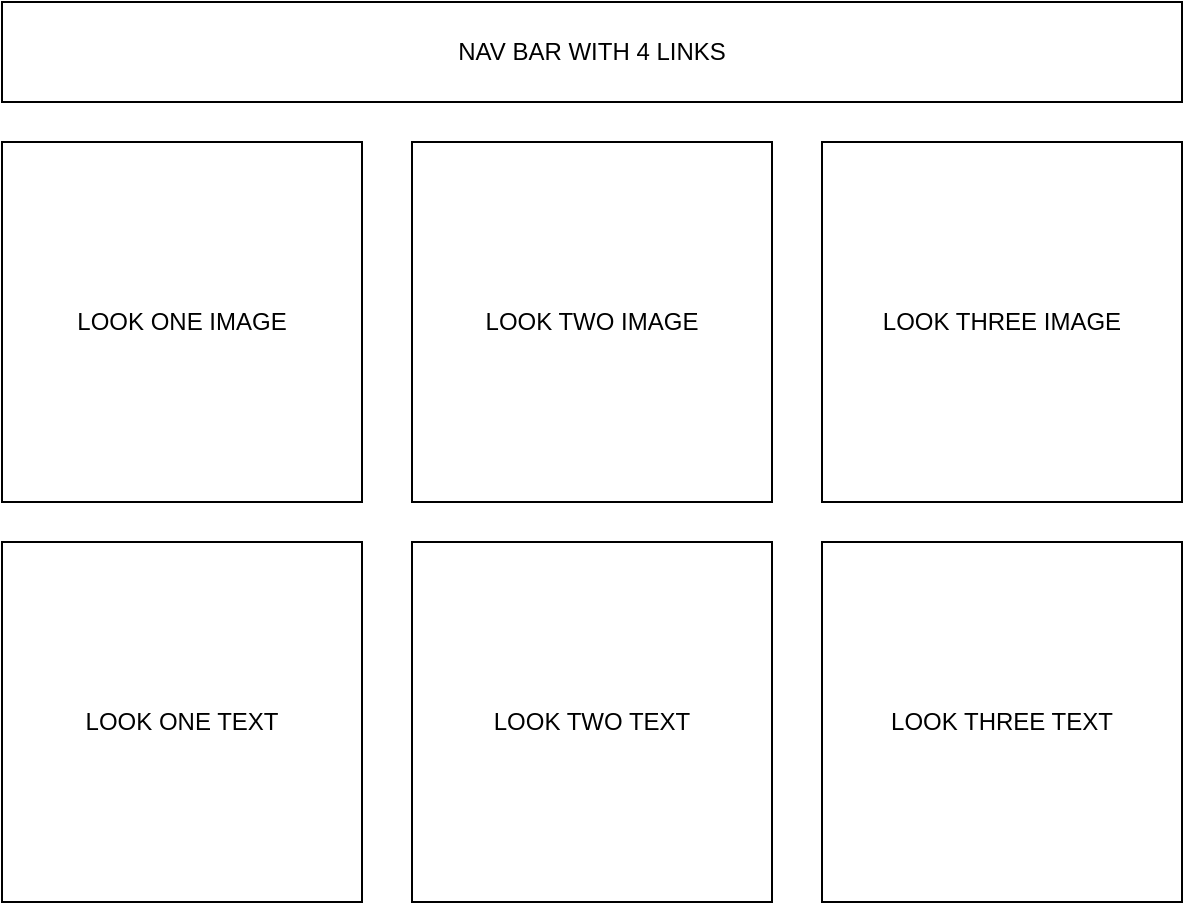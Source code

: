 <mxfile version="12.4.3" type="device" pages="1"><diagram id="pZkWcJFRRA5_onEbNzj4" name="Page-1"><mxGraphModel dx="1024" dy="534" grid="1" gridSize="10" guides="1" tooltips="1" connect="1" arrows="1" fold="1" page="1" pageScale="1" pageWidth="850" pageHeight="1100" math="0" shadow="0"><root><mxCell id="0"/><mxCell id="1" parent="0"/><mxCell id="Iwt7emSVHKKqMxqIA_Uk-1" value="NAV BAR WITH 4 LINKS" style="rounded=0;whiteSpace=wrap;html=1;" parent="1" vertex="1"><mxGeometry x="120" y="20" width="590" height="50" as="geometry"/></mxCell><mxCell id="RNYhh-zsk2Yd3eOlvduu-1" value="LOOK ONE IMAGE" style="whiteSpace=wrap;html=1;aspect=fixed;" vertex="1" parent="1"><mxGeometry x="120" y="90" width="180" height="180" as="geometry"/></mxCell><mxCell id="RNYhh-zsk2Yd3eOlvduu-2" value="LOOK TWO IMAGE" style="whiteSpace=wrap;html=1;aspect=fixed;" vertex="1" parent="1"><mxGeometry x="325" y="90" width="180" height="180" as="geometry"/></mxCell><mxCell id="RNYhh-zsk2Yd3eOlvduu-3" value="LOOK THREE IMAGE" style="whiteSpace=wrap;html=1;aspect=fixed;" vertex="1" parent="1"><mxGeometry x="530" y="90" width="180" height="180" as="geometry"/></mxCell><mxCell id="RNYhh-zsk2Yd3eOlvduu-4" value="LOOK ONE TEXT" style="whiteSpace=wrap;html=1;aspect=fixed;" vertex="1" parent="1"><mxGeometry x="120" y="290" width="180" height="180" as="geometry"/></mxCell><mxCell id="RNYhh-zsk2Yd3eOlvduu-5" value="LOOK TWO TEXT" style="whiteSpace=wrap;html=1;aspect=fixed;" vertex="1" parent="1"><mxGeometry x="325" y="290" width="180" height="180" as="geometry"/></mxCell><mxCell id="RNYhh-zsk2Yd3eOlvduu-6" value="LOOK THREE TEXT" style="whiteSpace=wrap;html=1;aspect=fixed;" vertex="1" parent="1"><mxGeometry x="530" y="290" width="180" height="180" as="geometry"/></mxCell></root></mxGraphModel></diagram></mxfile>